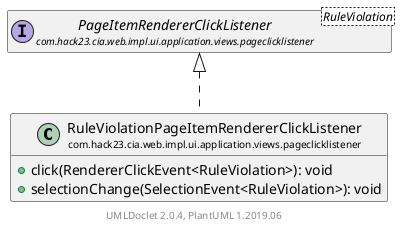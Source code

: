 @startuml
    set namespaceSeparator none
    hide empty fields
    hide empty methods

    class "<size:14>RuleViolationPageItemRendererClickListener\n<size:10>com.hack23.cia.web.impl.ui.application.views.pageclicklistener" as com.hack23.cia.web.impl.ui.application.views.pageclicklistener.RuleViolationPageItemRendererClickListener [[RuleViolationPageItemRendererClickListener.html]] {
        +click(RendererClickEvent<RuleViolation>): void
        +selectionChange(SelectionEvent<RuleViolation>): void
    }

    interface "<size:14>PageItemRendererClickListener\n<size:10>com.hack23.cia.web.impl.ui.application.views.pageclicklistener" as com.hack23.cia.web.impl.ui.application.views.pageclicklistener.PageItemRendererClickListener<RuleViolation> [[PageItemRendererClickListener.html]]

    com.hack23.cia.web.impl.ui.application.views.pageclicklistener.PageItemRendererClickListener <|.. com.hack23.cia.web.impl.ui.application.views.pageclicklistener.RuleViolationPageItemRendererClickListener

    center footer UMLDoclet 2.0.4, PlantUML 1.2019.06
@enduml

